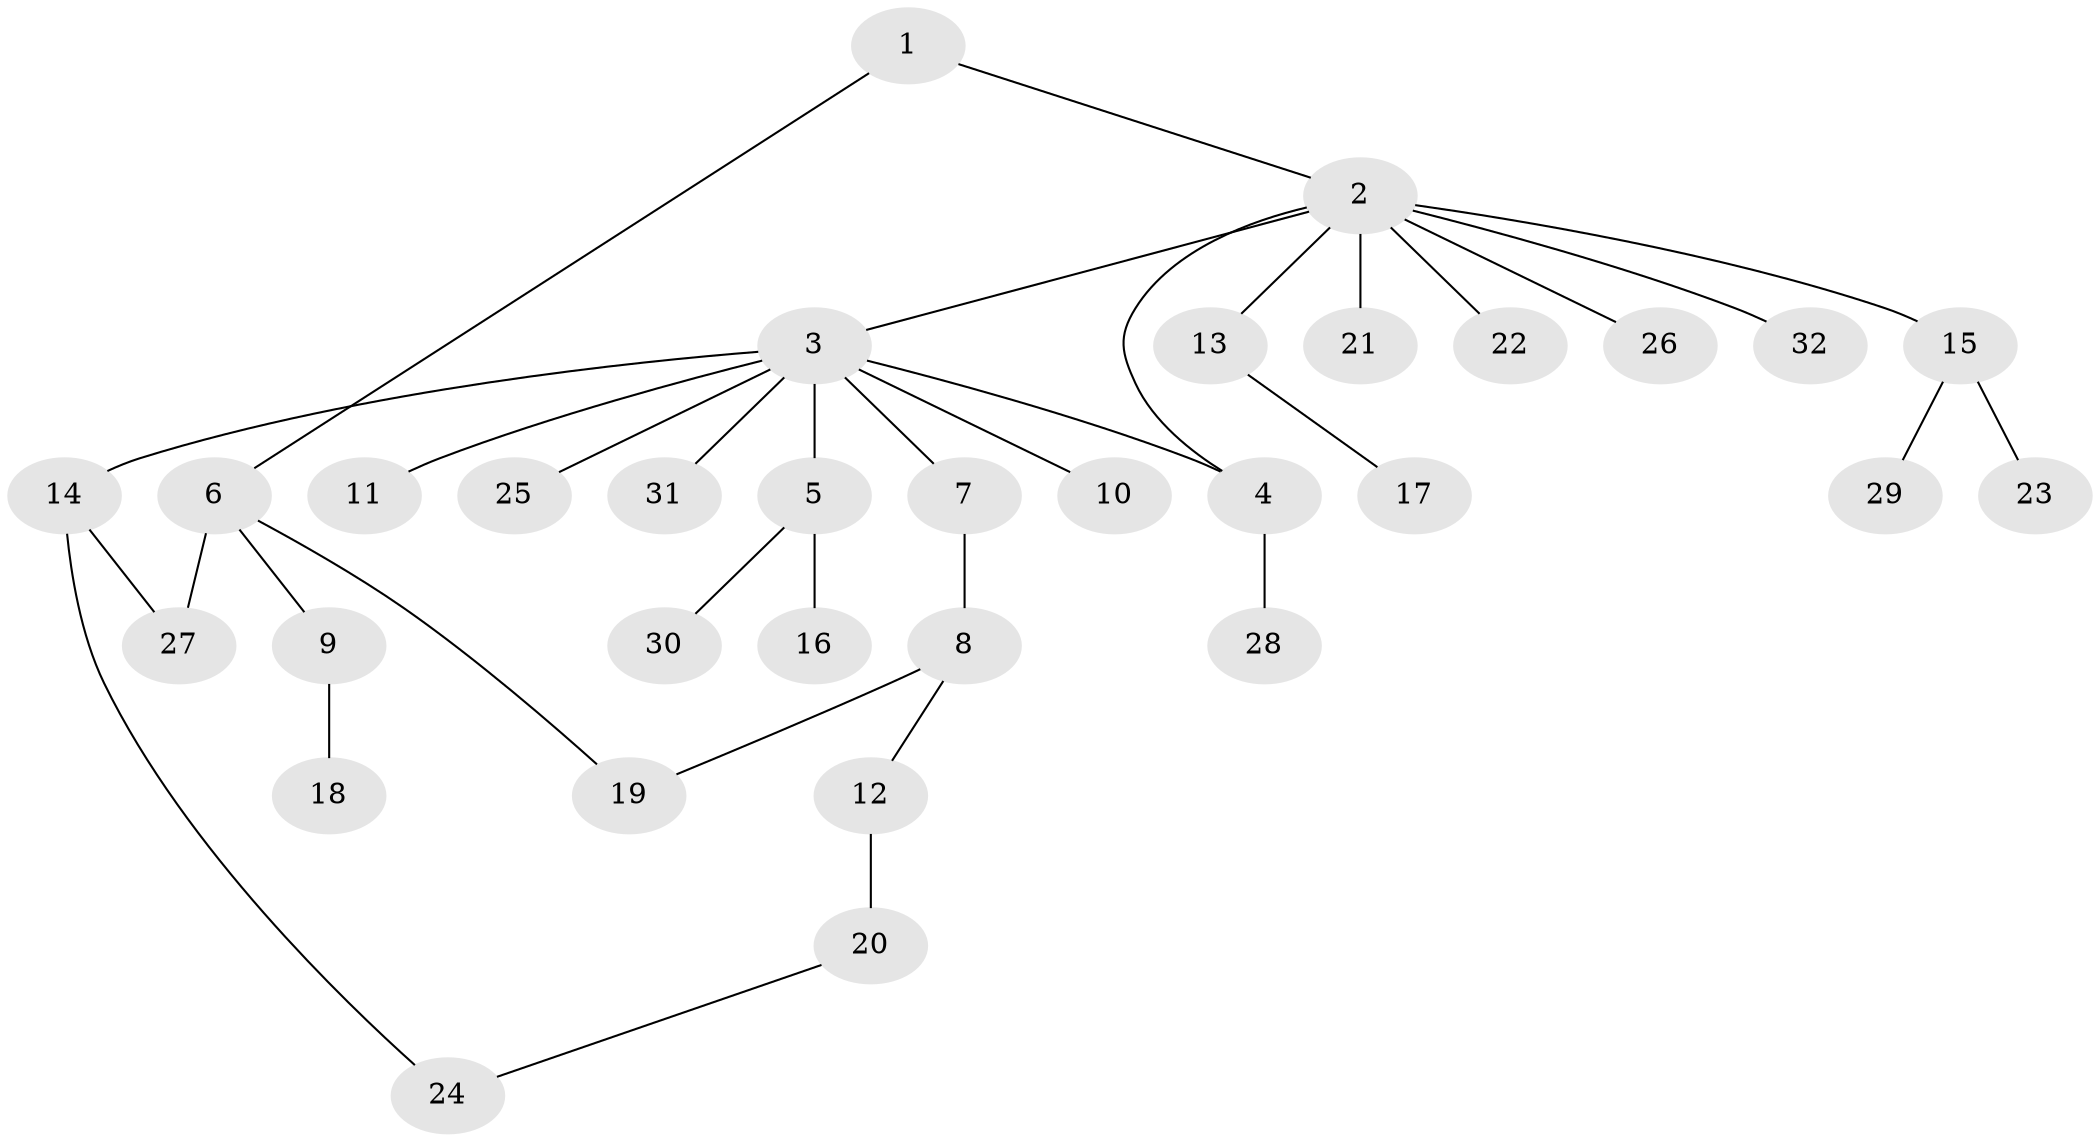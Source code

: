 // original degree distribution, {3: 0.057692307692307696, 11: 0.019230769230769232, 10: 0.019230769230769232, 1: 0.5769230769230769, 4: 0.11538461538461539, 5: 0.038461538461538464, 2: 0.17307692307692307}
// Generated by graph-tools (version 1.1) at 2025/50/03/04/25 22:50:16]
// undirected, 32 vertices, 35 edges
graph export_dot {
  node [color=gray90,style=filled];
  1;
  2;
  3;
  4;
  5;
  6;
  7;
  8;
  9;
  10;
  11;
  12;
  13;
  14;
  15;
  16;
  17;
  18;
  19;
  20;
  21;
  22;
  23;
  24;
  25;
  26;
  27;
  28;
  29;
  30;
  31;
  32;
  1 -- 2 [weight=1.0];
  1 -- 6 [weight=1.0];
  2 -- 3 [weight=1.0];
  2 -- 4 [weight=1.0];
  2 -- 13 [weight=1.0];
  2 -- 15 [weight=1.0];
  2 -- 21 [weight=1.0];
  2 -- 22 [weight=1.0];
  2 -- 26 [weight=1.0];
  2 -- 32 [weight=1.0];
  3 -- 4 [weight=1.0];
  3 -- 5 [weight=1.0];
  3 -- 7 [weight=1.0];
  3 -- 10 [weight=1.0];
  3 -- 11 [weight=1.0];
  3 -- 14 [weight=1.0];
  3 -- 25 [weight=1.0];
  3 -- 31 [weight=1.0];
  4 -- 28 [weight=1.0];
  5 -- 16 [weight=1.0];
  5 -- 30 [weight=1.0];
  6 -- 9 [weight=1.0];
  6 -- 19 [weight=1.0];
  6 -- 27 [weight=1.0];
  7 -- 8 [weight=1.0];
  8 -- 12 [weight=1.0];
  8 -- 19 [weight=1.0];
  9 -- 18 [weight=2.0];
  12 -- 20 [weight=3.0];
  13 -- 17 [weight=1.0];
  14 -- 24 [weight=1.0];
  14 -- 27 [weight=1.0];
  15 -- 23 [weight=1.0];
  15 -- 29 [weight=1.0];
  20 -- 24 [weight=1.0];
}
